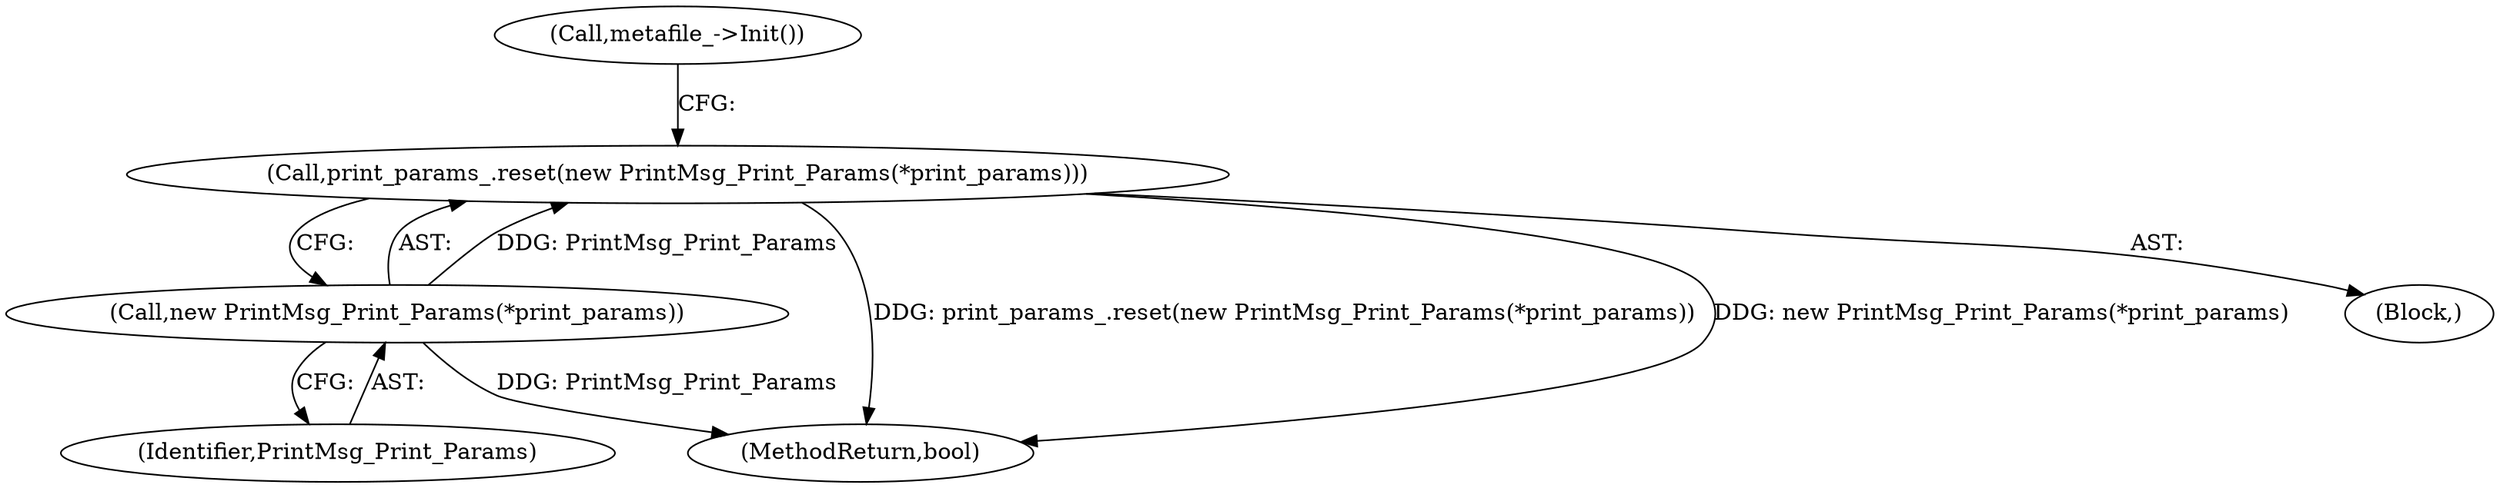 digraph "1_Chrome_f1a142d29ad1dfaecd3b609051b476440289ec72@del" {
"1000110" [label="(Call,print_params_.reset(new PrintMsg_Print_Params(*print_params)))"];
"1000111" [label="(Call,new PrintMsg_Print_Params(*print_params))"];
"1000111" [label="(Call,new PrintMsg_Print_Params(*print_params))"];
"1000110" [label="(Call,print_params_.reset(new PrintMsg_Print_Params(*print_params)))"];
"1000115" [label="(Call,metafile_->Init())"];
"1000225" [label="(MethodReturn,bool)"];
"1000112" [label="(Identifier,PrintMsg_Print_Params)"];
"1000103" [label="(Block,)"];
"1000110" -> "1000103"  [label="AST: "];
"1000110" -> "1000111"  [label="CFG: "];
"1000111" -> "1000110"  [label="AST: "];
"1000115" -> "1000110"  [label="CFG: "];
"1000110" -> "1000225"  [label="DDG: print_params_.reset(new PrintMsg_Print_Params(*print_params))"];
"1000110" -> "1000225"  [label="DDG: new PrintMsg_Print_Params(*print_params)"];
"1000111" -> "1000110"  [label="DDG: PrintMsg_Print_Params"];
"1000111" -> "1000112"  [label="CFG: "];
"1000112" -> "1000111"  [label="AST: "];
"1000111" -> "1000225"  [label="DDG: PrintMsg_Print_Params"];
}

